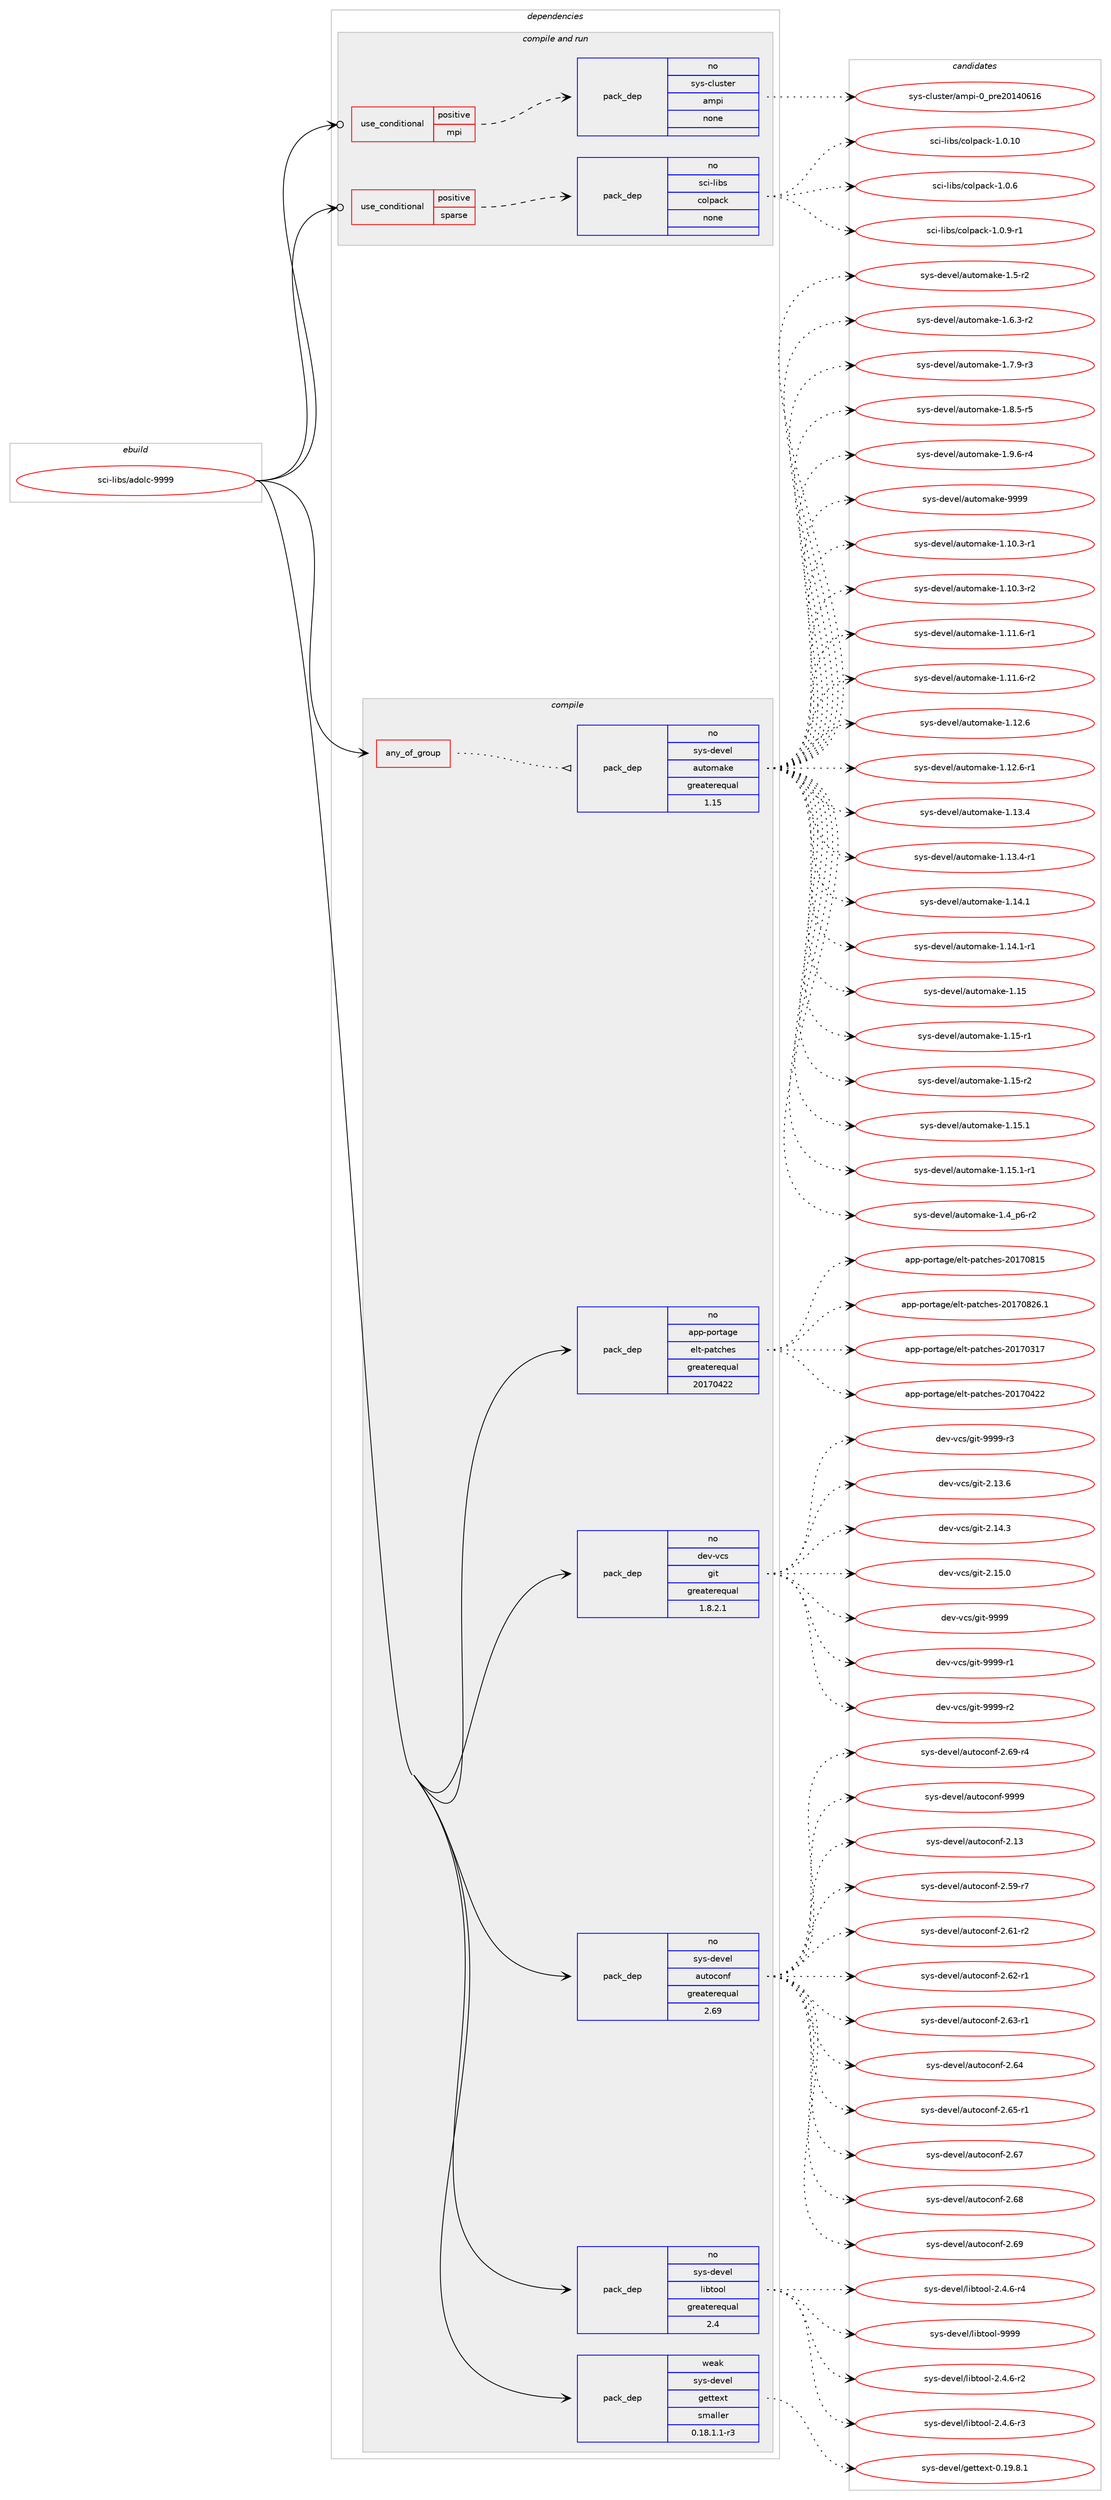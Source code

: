 digraph prolog {

# *************
# Graph options
# *************

newrank=true;
concentrate=true;
compound=true;
graph [rankdir=LR,fontname=Helvetica,fontsize=10,ranksep=1.5];#, ranksep=2.5, nodesep=0.2];
edge  [arrowhead=vee];
node  [fontname=Helvetica,fontsize=10];

# **********
# The ebuild
# **********

subgraph cluster_leftcol {
color=gray;
rank=same;
label=<<i>ebuild</i>>;
id [label="sci-libs/adolc-9999", color=red, width=4, href="../sci-libs/adolc-9999.svg"];
}

# ****************
# The dependencies
# ****************

subgraph cluster_midcol {
color=gray;
label=<<i>dependencies</i>>;
subgraph cluster_compile {
fillcolor="#eeeeee";
style=filled;
label=<<i>compile</i>>;
subgraph any7580 {
dependency449983 [label=<<TABLE BORDER="0" CELLBORDER="1" CELLSPACING="0" CELLPADDING="4"><TR><TD CELLPADDING="10">any_of_group</TD></TR></TABLE>>, shape=none, color=red];subgraph pack332023 {
dependency449984 [label=<<TABLE BORDER="0" CELLBORDER="1" CELLSPACING="0" CELLPADDING="4" WIDTH="220"><TR><TD ROWSPAN="6" CELLPADDING="30">pack_dep</TD></TR><TR><TD WIDTH="110">no</TD></TR><TR><TD>sys-devel</TD></TR><TR><TD>automake</TD></TR><TR><TD>greaterequal</TD></TR><TR><TD>1.15</TD></TR></TABLE>>, shape=none, color=blue];
}
dependency449983:e -> dependency449984:w [weight=20,style="dotted",arrowhead="oinv"];
}
id:e -> dependency449983:w [weight=20,style="solid",arrowhead="vee"];
subgraph pack332024 {
dependency449985 [label=<<TABLE BORDER="0" CELLBORDER="1" CELLSPACING="0" CELLPADDING="4" WIDTH="220"><TR><TD ROWSPAN="6" CELLPADDING="30">pack_dep</TD></TR><TR><TD WIDTH="110">no</TD></TR><TR><TD>app-portage</TD></TR><TR><TD>elt-patches</TD></TR><TR><TD>greaterequal</TD></TR><TR><TD>20170422</TD></TR></TABLE>>, shape=none, color=blue];
}
id:e -> dependency449985:w [weight=20,style="solid",arrowhead="vee"];
subgraph pack332025 {
dependency449986 [label=<<TABLE BORDER="0" CELLBORDER="1" CELLSPACING="0" CELLPADDING="4" WIDTH="220"><TR><TD ROWSPAN="6" CELLPADDING="30">pack_dep</TD></TR><TR><TD WIDTH="110">no</TD></TR><TR><TD>dev-vcs</TD></TR><TR><TD>git</TD></TR><TR><TD>greaterequal</TD></TR><TR><TD>1.8.2.1</TD></TR></TABLE>>, shape=none, color=blue];
}
id:e -> dependency449986:w [weight=20,style="solid",arrowhead="vee"];
subgraph pack332026 {
dependency449987 [label=<<TABLE BORDER="0" CELLBORDER="1" CELLSPACING="0" CELLPADDING="4" WIDTH="220"><TR><TD ROWSPAN="6" CELLPADDING="30">pack_dep</TD></TR><TR><TD WIDTH="110">no</TD></TR><TR><TD>sys-devel</TD></TR><TR><TD>autoconf</TD></TR><TR><TD>greaterequal</TD></TR><TR><TD>2.69</TD></TR></TABLE>>, shape=none, color=blue];
}
id:e -> dependency449987:w [weight=20,style="solid",arrowhead="vee"];
subgraph pack332027 {
dependency449988 [label=<<TABLE BORDER="0" CELLBORDER="1" CELLSPACING="0" CELLPADDING="4" WIDTH="220"><TR><TD ROWSPAN="6" CELLPADDING="30">pack_dep</TD></TR><TR><TD WIDTH="110">no</TD></TR><TR><TD>sys-devel</TD></TR><TR><TD>libtool</TD></TR><TR><TD>greaterequal</TD></TR><TR><TD>2.4</TD></TR></TABLE>>, shape=none, color=blue];
}
id:e -> dependency449988:w [weight=20,style="solid",arrowhead="vee"];
subgraph pack332028 {
dependency449989 [label=<<TABLE BORDER="0" CELLBORDER="1" CELLSPACING="0" CELLPADDING="4" WIDTH="220"><TR><TD ROWSPAN="6" CELLPADDING="30">pack_dep</TD></TR><TR><TD WIDTH="110">weak</TD></TR><TR><TD>sys-devel</TD></TR><TR><TD>gettext</TD></TR><TR><TD>smaller</TD></TR><TR><TD>0.18.1.1-r3</TD></TR></TABLE>>, shape=none, color=blue];
}
id:e -> dependency449989:w [weight=20,style="solid",arrowhead="vee"];
}
subgraph cluster_compileandrun {
fillcolor="#eeeeee";
style=filled;
label=<<i>compile and run</i>>;
subgraph cond110131 {
dependency449990 [label=<<TABLE BORDER="0" CELLBORDER="1" CELLSPACING="0" CELLPADDING="4"><TR><TD ROWSPAN="3" CELLPADDING="10">use_conditional</TD></TR><TR><TD>positive</TD></TR><TR><TD>mpi</TD></TR></TABLE>>, shape=none, color=red];
subgraph pack332029 {
dependency449991 [label=<<TABLE BORDER="0" CELLBORDER="1" CELLSPACING="0" CELLPADDING="4" WIDTH="220"><TR><TD ROWSPAN="6" CELLPADDING="30">pack_dep</TD></TR><TR><TD WIDTH="110">no</TD></TR><TR><TD>sys-cluster</TD></TR><TR><TD>ampi</TD></TR><TR><TD>none</TD></TR><TR><TD></TD></TR></TABLE>>, shape=none, color=blue];
}
dependency449990:e -> dependency449991:w [weight=20,style="dashed",arrowhead="vee"];
}
id:e -> dependency449990:w [weight=20,style="solid",arrowhead="odotvee"];
subgraph cond110132 {
dependency449992 [label=<<TABLE BORDER="0" CELLBORDER="1" CELLSPACING="0" CELLPADDING="4"><TR><TD ROWSPAN="3" CELLPADDING="10">use_conditional</TD></TR><TR><TD>positive</TD></TR><TR><TD>sparse</TD></TR></TABLE>>, shape=none, color=red];
subgraph pack332030 {
dependency449993 [label=<<TABLE BORDER="0" CELLBORDER="1" CELLSPACING="0" CELLPADDING="4" WIDTH="220"><TR><TD ROWSPAN="6" CELLPADDING="30">pack_dep</TD></TR><TR><TD WIDTH="110">no</TD></TR><TR><TD>sci-libs</TD></TR><TR><TD>colpack</TD></TR><TR><TD>none</TD></TR><TR><TD></TD></TR></TABLE>>, shape=none, color=blue];
}
dependency449992:e -> dependency449993:w [weight=20,style="dashed",arrowhead="vee"];
}
id:e -> dependency449992:w [weight=20,style="solid",arrowhead="odotvee"];
}
subgraph cluster_run {
fillcolor="#eeeeee";
style=filled;
label=<<i>run</i>>;
}
}

# **************
# The candidates
# **************

subgraph cluster_choices {
rank=same;
color=gray;
label=<<i>candidates</i>>;

subgraph choice332023 {
color=black;
nodesep=1;
choice11512111545100101118101108479711711611110997107101454946494846514511449 [label="sys-devel/automake-1.10.3-r1", color=red, width=4,href="../sys-devel/automake-1.10.3-r1.svg"];
choice11512111545100101118101108479711711611110997107101454946494846514511450 [label="sys-devel/automake-1.10.3-r2", color=red, width=4,href="../sys-devel/automake-1.10.3-r2.svg"];
choice11512111545100101118101108479711711611110997107101454946494946544511449 [label="sys-devel/automake-1.11.6-r1", color=red, width=4,href="../sys-devel/automake-1.11.6-r1.svg"];
choice11512111545100101118101108479711711611110997107101454946494946544511450 [label="sys-devel/automake-1.11.6-r2", color=red, width=4,href="../sys-devel/automake-1.11.6-r2.svg"];
choice1151211154510010111810110847971171161111099710710145494649504654 [label="sys-devel/automake-1.12.6", color=red, width=4,href="../sys-devel/automake-1.12.6.svg"];
choice11512111545100101118101108479711711611110997107101454946495046544511449 [label="sys-devel/automake-1.12.6-r1", color=red, width=4,href="../sys-devel/automake-1.12.6-r1.svg"];
choice1151211154510010111810110847971171161111099710710145494649514652 [label="sys-devel/automake-1.13.4", color=red, width=4,href="../sys-devel/automake-1.13.4.svg"];
choice11512111545100101118101108479711711611110997107101454946495146524511449 [label="sys-devel/automake-1.13.4-r1", color=red, width=4,href="../sys-devel/automake-1.13.4-r1.svg"];
choice1151211154510010111810110847971171161111099710710145494649524649 [label="sys-devel/automake-1.14.1", color=red, width=4,href="../sys-devel/automake-1.14.1.svg"];
choice11512111545100101118101108479711711611110997107101454946495246494511449 [label="sys-devel/automake-1.14.1-r1", color=red, width=4,href="../sys-devel/automake-1.14.1-r1.svg"];
choice115121115451001011181011084797117116111109971071014549464953 [label="sys-devel/automake-1.15", color=red, width=4,href="../sys-devel/automake-1.15.svg"];
choice1151211154510010111810110847971171161111099710710145494649534511449 [label="sys-devel/automake-1.15-r1", color=red, width=4,href="../sys-devel/automake-1.15-r1.svg"];
choice1151211154510010111810110847971171161111099710710145494649534511450 [label="sys-devel/automake-1.15-r2", color=red, width=4,href="../sys-devel/automake-1.15-r2.svg"];
choice1151211154510010111810110847971171161111099710710145494649534649 [label="sys-devel/automake-1.15.1", color=red, width=4,href="../sys-devel/automake-1.15.1.svg"];
choice11512111545100101118101108479711711611110997107101454946495346494511449 [label="sys-devel/automake-1.15.1-r1", color=red, width=4,href="../sys-devel/automake-1.15.1-r1.svg"];
choice115121115451001011181011084797117116111109971071014549465295112544511450 [label="sys-devel/automake-1.4_p6-r2", color=red, width=4,href="../sys-devel/automake-1.4_p6-r2.svg"];
choice11512111545100101118101108479711711611110997107101454946534511450 [label="sys-devel/automake-1.5-r2", color=red, width=4,href="../sys-devel/automake-1.5-r2.svg"];
choice115121115451001011181011084797117116111109971071014549465446514511450 [label="sys-devel/automake-1.6.3-r2", color=red, width=4,href="../sys-devel/automake-1.6.3-r2.svg"];
choice115121115451001011181011084797117116111109971071014549465546574511451 [label="sys-devel/automake-1.7.9-r3", color=red, width=4,href="../sys-devel/automake-1.7.9-r3.svg"];
choice115121115451001011181011084797117116111109971071014549465646534511453 [label="sys-devel/automake-1.8.5-r5", color=red, width=4,href="../sys-devel/automake-1.8.5-r5.svg"];
choice115121115451001011181011084797117116111109971071014549465746544511452 [label="sys-devel/automake-1.9.6-r4", color=red, width=4,href="../sys-devel/automake-1.9.6-r4.svg"];
choice115121115451001011181011084797117116111109971071014557575757 [label="sys-devel/automake-9999", color=red, width=4,href="../sys-devel/automake-9999.svg"];
dependency449984:e -> choice11512111545100101118101108479711711611110997107101454946494846514511449:w [style=dotted,weight="100"];
dependency449984:e -> choice11512111545100101118101108479711711611110997107101454946494846514511450:w [style=dotted,weight="100"];
dependency449984:e -> choice11512111545100101118101108479711711611110997107101454946494946544511449:w [style=dotted,weight="100"];
dependency449984:e -> choice11512111545100101118101108479711711611110997107101454946494946544511450:w [style=dotted,weight="100"];
dependency449984:e -> choice1151211154510010111810110847971171161111099710710145494649504654:w [style=dotted,weight="100"];
dependency449984:e -> choice11512111545100101118101108479711711611110997107101454946495046544511449:w [style=dotted,weight="100"];
dependency449984:e -> choice1151211154510010111810110847971171161111099710710145494649514652:w [style=dotted,weight="100"];
dependency449984:e -> choice11512111545100101118101108479711711611110997107101454946495146524511449:w [style=dotted,weight="100"];
dependency449984:e -> choice1151211154510010111810110847971171161111099710710145494649524649:w [style=dotted,weight="100"];
dependency449984:e -> choice11512111545100101118101108479711711611110997107101454946495246494511449:w [style=dotted,weight="100"];
dependency449984:e -> choice115121115451001011181011084797117116111109971071014549464953:w [style=dotted,weight="100"];
dependency449984:e -> choice1151211154510010111810110847971171161111099710710145494649534511449:w [style=dotted,weight="100"];
dependency449984:e -> choice1151211154510010111810110847971171161111099710710145494649534511450:w [style=dotted,weight="100"];
dependency449984:e -> choice1151211154510010111810110847971171161111099710710145494649534649:w [style=dotted,weight="100"];
dependency449984:e -> choice11512111545100101118101108479711711611110997107101454946495346494511449:w [style=dotted,weight="100"];
dependency449984:e -> choice115121115451001011181011084797117116111109971071014549465295112544511450:w [style=dotted,weight="100"];
dependency449984:e -> choice11512111545100101118101108479711711611110997107101454946534511450:w [style=dotted,weight="100"];
dependency449984:e -> choice115121115451001011181011084797117116111109971071014549465446514511450:w [style=dotted,weight="100"];
dependency449984:e -> choice115121115451001011181011084797117116111109971071014549465546574511451:w [style=dotted,weight="100"];
dependency449984:e -> choice115121115451001011181011084797117116111109971071014549465646534511453:w [style=dotted,weight="100"];
dependency449984:e -> choice115121115451001011181011084797117116111109971071014549465746544511452:w [style=dotted,weight="100"];
dependency449984:e -> choice115121115451001011181011084797117116111109971071014557575757:w [style=dotted,weight="100"];
}
subgraph choice332024 {
color=black;
nodesep=1;
choice97112112451121111141169710310147101108116451129711699104101115455048495548514955 [label="app-portage/elt-patches-20170317", color=red, width=4,href="../app-portage/elt-patches-20170317.svg"];
choice97112112451121111141169710310147101108116451129711699104101115455048495548525050 [label="app-portage/elt-patches-20170422", color=red, width=4,href="../app-portage/elt-patches-20170422.svg"];
choice97112112451121111141169710310147101108116451129711699104101115455048495548564953 [label="app-portage/elt-patches-20170815", color=red, width=4,href="../app-portage/elt-patches-20170815.svg"];
choice971121124511211111411697103101471011081164511297116991041011154550484955485650544649 [label="app-portage/elt-patches-20170826.1", color=red, width=4,href="../app-portage/elt-patches-20170826.1.svg"];
dependency449985:e -> choice97112112451121111141169710310147101108116451129711699104101115455048495548514955:w [style=dotted,weight="100"];
dependency449985:e -> choice97112112451121111141169710310147101108116451129711699104101115455048495548525050:w [style=dotted,weight="100"];
dependency449985:e -> choice97112112451121111141169710310147101108116451129711699104101115455048495548564953:w [style=dotted,weight="100"];
dependency449985:e -> choice971121124511211111411697103101471011081164511297116991041011154550484955485650544649:w [style=dotted,weight="100"];
}
subgraph choice332025 {
color=black;
nodesep=1;
choice10010111845118991154710310511645504649514654 [label="dev-vcs/git-2.13.6", color=red, width=4,href="../dev-vcs/git-2.13.6.svg"];
choice10010111845118991154710310511645504649524651 [label="dev-vcs/git-2.14.3", color=red, width=4,href="../dev-vcs/git-2.14.3.svg"];
choice10010111845118991154710310511645504649534648 [label="dev-vcs/git-2.15.0", color=red, width=4,href="../dev-vcs/git-2.15.0.svg"];
choice1001011184511899115471031051164557575757 [label="dev-vcs/git-9999", color=red, width=4,href="../dev-vcs/git-9999.svg"];
choice10010111845118991154710310511645575757574511449 [label="dev-vcs/git-9999-r1", color=red, width=4,href="../dev-vcs/git-9999-r1.svg"];
choice10010111845118991154710310511645575757574511450 [label="dev-vcs/git-9999-r2", color=red, width=4,href="../dev-vcs/git-9999-r2.svg"];
choice10010111845118991154710310511645575757574511451 [label="dev-vcs/git-9999-r3", color=red, width=4,href="../dev-vcs/git-9999-r3.svg"];
dependency449986:e -> choice10010111845118991154710310511645504649514654:w [style=dotted,weight="100"];
dependency449986:e -> choice10010111845118991154710310511645504649524651:w [style=dotted,weight="100"];
dependency449986:e -> choice10010111845118991154710310511645504649534648:w [style=dotted,weight="100"];
dependency449986:e -> choice1001011184511899115471031051164557575757:w [style=dotted,weight="100"];
dependency449986:e -> choice10010111845118991154710310511645575757574511449:w [style=dotted,weight="100"];
dependency449986:e -> choice10010111845118991154710310511645575757574511450:w [style=dotted,weight="100"];
dependency449986:e -> choice10010111845118991154710310511645575757574511451:w [style=dotted,weight="100"];
}
subgraph choice332026 {
color=black;
nodesep=1;
choice115121115451001011181011084797117116111991111101024550464951 [label="sys-devel/autoconf-2.13", color=red, width=4,href="../sys-devel/autoconf-2.13.svg"];
choice1151211154510010111810110847971171161119911111010245504653574511455 [label="sys-devel/autoconf-2.59-r7", color=red, width=4,href="../sys-devel/autoconf-2.59-r7.svg"];
choice1151211154510010111810110847971171161119911111010245504654494511450 [label="sys-devel/autoconf-2.61-r2", color=red, width=4,href="../sys-devel/autoconf-2.61-r2.svg"];
choice1151211154510010111810110847971171161119911111010245504654504511449 [label="sys-devel/autoconf-2.62-r1", color=red, width=4,href="../sys-devel/autoconf-2.62-r1.svg"];
choice1151211154510010111810110847971171161119911111010245504654514511449 [label="sys-devel/autoconf-2.63-r1", color=red, width=4,href="../sys-devel/autoconf-2.63-r1.svg"];
choice115121115451001011181011084797117116111991111101024550465452 [label="sys-devel/autoconf-2.64", color=red, width=4,href="../sys-devel/autoconf-2.64.svg"];
choice1151211154510010111810110847971171161119911111010245504654534511449 [label="sys-devel/autoconf-2.65-r1", color=red, width=4,href="../sys-devel/autoconf-2.65-r1.svg"];
choice115121115451001011181011084797117116111991111101024550465455 [label="sys-devel/autoconf-2.67", color=red, width=4,href="../sys-devel/autoconf-2.67.svg"];
choice115121115451001011181011084797117116111991111101024550465456 [label="sys-devel/autoconf-2.68", color=red, width=4,href="../sys-devel/autoconf-2.68.svg"];
choice115121115451001011181011084797117116111991111101024550465457 [label="sys-devel/autoconf-2.69", color=red, width=4,href="../sys-devel/autoconf-2.69.svg"];
choice1151211154510010111810110847971171161119911111010245504654574511452 [label="sys-devel/autoconf-2.69-r4", color=red, width=4,href="../sys-devel/autoconf-2.69-r4.svg"];
choice115121115451001011181011084797117116111991111101024557575757 [label="sys-devel/autoconf-9999", color=red, width=4,href="../sys-devel/autoconf-9999.svg"];
dependency449987:e -> choice115121115451001011181011084797117116111991111101024550464951:w [style=dotted,weight="100"];
dependency449987:e -> choice1151211154510010111810110847971171161119911111010245504653574511455:w [style=dotted,weight="100"];
dependency449987:e -> choice1151211154510010111810110847971171161119911111010245504654494511450:w [style=dotted,weight="100"];
dependency449987:e -> choice1151211154510010111810110847971171161119911111010245504654504511449:w [style=dotted,weight="100"];
dependency449987:e -> choice1151211154510010111810110847971171161119911111010245504654514511449:w [style=dotted,weight="100"];
dependency449987:e -> choice115121115451001011181011084797117116111991111101024550465452:w [style=dotted,weight="100"];
dependency449987:e -> choice1151211154510010111810110847971171161119911111010245504654534511449:w [style=dotted,weight="100"];
dependency449987:e -> choice115121115451001011181011084797117116111991111101024550465455:w [style=dotted,weight="100"];
dependency449987:e -> choice115121115451001011181011084797117116111991111101024550465456:w [style=dotted,weight="100"];
dependency449987:e -> choice115121115451001011181011084797117116111991111101024550465457:w [style=dotted,weight="100"];
dependency449987:e -> choice1151211154510010111810110847971171161119911111010245504654574511452:w [style=dotted,weight="100"];
dependency449987:e -> choice115121115451001011181011084797117116111991111101024557575757:w [style=dotted,weight="100"];
}
subgraph choice332027 {
color=black;
nodesep=1;
choice1151211154510010111810110847108105981161111111084550465246544511450 [label="sys-devel/libtool-2.4.6-r2", color=red, width=4,href="../sys-devel/libtool-2.4.6-r2.svg"];
choice1151211154510010111810110847108105981161111111084550465246544511451 [label="sys-devel/libtool-2.4.6-r3", color=red, width=4,href="../sys-devel/libtool-2.4.6-r3.svg"];
choice1151211154510010111810110847108105981161111111084550465246544511452 [label="sys-devel/libtool-2.4.6-r4", color=red, width=4,href="../sys-devel/libtool-2.4.6-r4.svg"];
choice1151211154510010111810110847108105981161111111084557575757 [label="sys-devel/libtool-9999", color=red, width=4,href="../sys-devel/libtool-9999.svg"];
dependency449988:e -> choice1151211154510010111810110847108105981161111111084550465246544511450:w [style=dotted,weight="100"];
dependency449988:e -> choice1151211154510010111810110847108105981161111111084550465246544511451:w [style=dotted,weight="100"];
dependency449988:e -> choice1151211154510010111810110847108105981161111111084550465246544511452:w [style=dotted,weight="100"];
dependency449988:e -> choice1151211154510010111810110847108105981161111111084557575757:w [style=dotted,weight="100"];
}
subgraph choice332028 {
color=black;
nodesep=1;
choice1151211154510010111810110847103101116116101120116454846495746564649 [label="sys-devel/gettext-0.19.8.1", color=red, width=4,href="../sys-devel/gettext-0.19.8.1.svg"];
dependency449989:e -> choice1151211154510010111810110847103101116116101120116454846495746564649:w [style=dotted,weight="100"];
}
subgraph choice332029 {
color=black;
nodesep=1;
choice115121115459910811711511610111447971091121054548951121141015048495248544954 [label="sys-cluster/ampi-0_pre20140616", color=red, width=4,href="../sys-cluster/ampi-0_pre20140616.svg"];
dependency449991:e -> choice115121115459910811711511610111447971091121054548951121141015048495248544954:w [style=dotted,weight="100"];
}
subgraph choice332030 {
color=black;
nodesep=1;
choice1159910545108105981154799111108112979910745494648464948 [label="sci-libs/colpack-1.0.10", color=red, width=4,href="../sci-libs/colpack-1.0.10.svg"];
choice11599105451081059811547991111081129799107454946484654 [label="sci-libs/colpack-1.0.6", color=red, width=4,href="../sci-libs/colpack-1.0.6.svg"];
choice115991054510810598115479911110811297991074549464846574511449 [label="sci-libs/colpack-1.0.9-r1", color=red, width=4,href="../sci-libs/colpack-1.0.9-r1.svg"];
dependency449993:e -> choice1159910545108105981154799111108112979910745494648464948:w [style=dotted,weight="100"];
dependency449993:e -> choice11599105451081059811547991111081129799107454946484654:w [style=dotted,weight="100"];
dependency449993:e -> choice115991054510810598115479911110811297991074549464846574511449:w [style=dotted,weight="100"];
}
}

}
